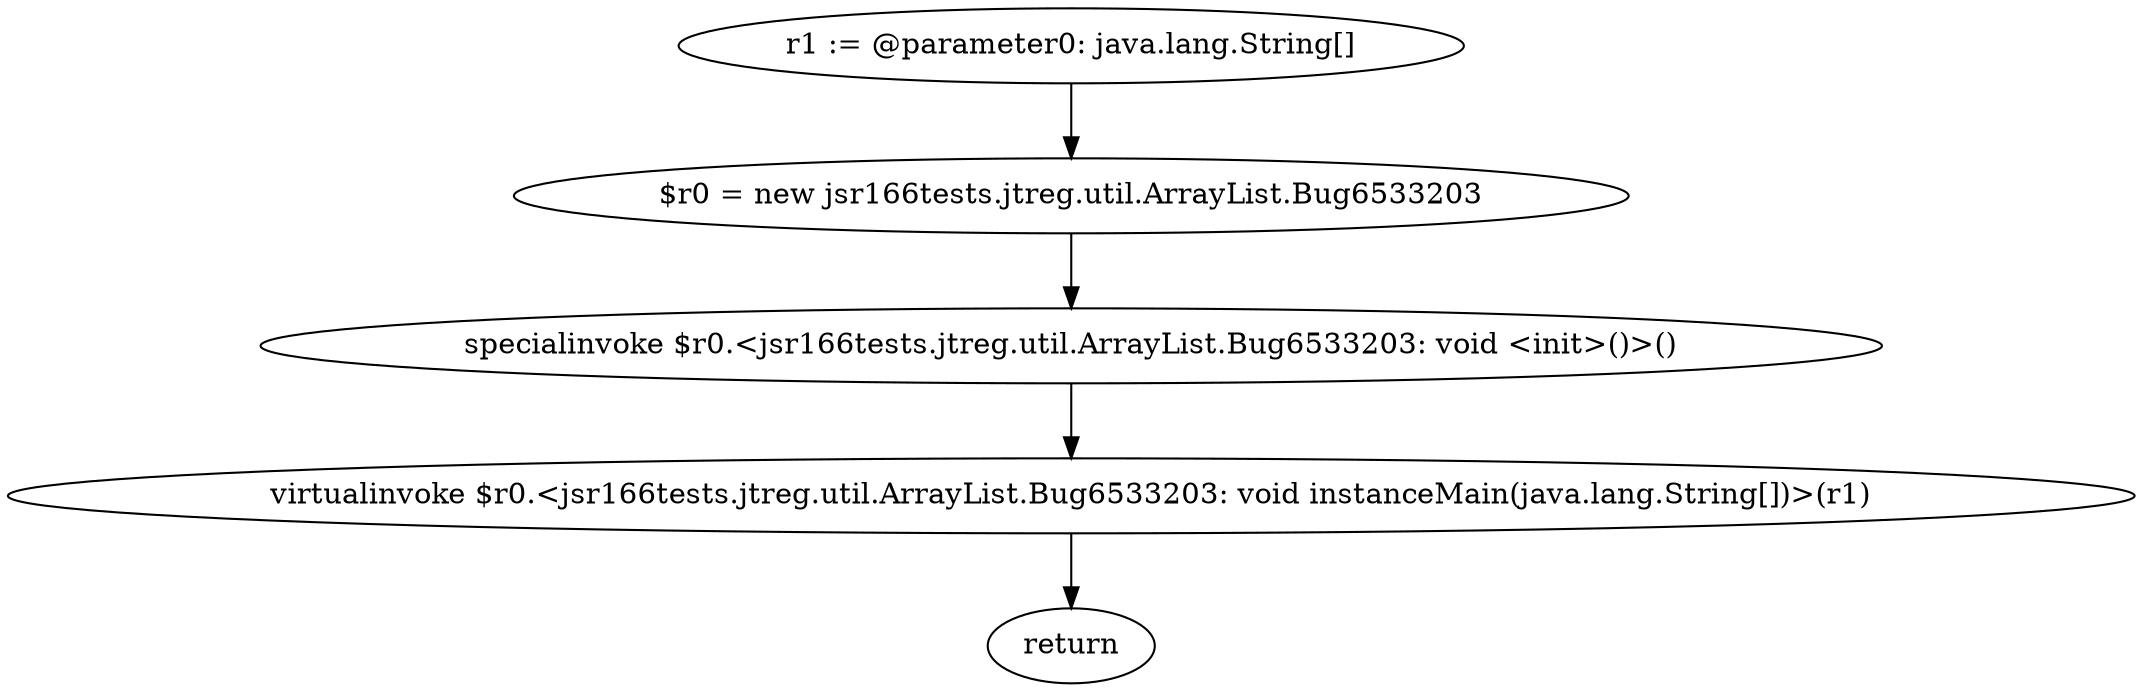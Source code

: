 digraph "unitGraph" {
    "r1 := @parameter0: java.lang.String[]"
    "$r0 = new jsr166tests.jtreg.util.ArrayList.Bug6533203"
    "specialinvoke $r0.<jsr166tests.jtreg.util.ArrayList.Bug6533203: void <init>()>()"
    "virtualinvoke $r0.<jsr166tests.jtreg.util.ArrayList.Bug6533203: void instanceMain(java.lang.String[])>(r1)"
    "return"
    "r1 := @parameter0: java.lang.String[]"->"$r0 = new jsr166tests.jtreg.util.ArrayList.Bug6533203";
    "$r0 = new jsr166tests.jtreg.util.ArrayList.Bug6533203"->"specialinvoke $r0.<jsr166tests.jtreg.util.ArrayList.Bug6533203: void <init>()>()";
    "specialinvoke $r0.<jsr166tests.jtreg.util.ArrayList.Bug6533203: void <init>()>()"->"virtualinvoke $r0.<jsr166tests.jtreg.util.ArrayList.Bug6533203: void instanceMain(java.lang.String[])>(r1)";
    "virtualinvoke $r0.<jsr166tests.jtreg.util.ArrayList.Bug6533203: void instanceMain(java.lang.String[])>(r1)"->"return";
}
